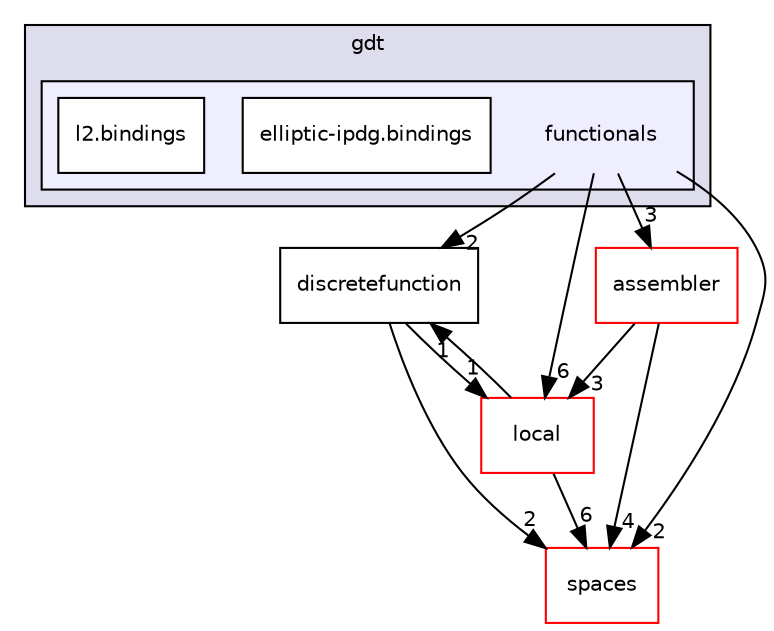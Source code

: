 digraph "functionals" {
  compound=true
  node [ fontsize="10", fontname="Helvetica"];
  edge [ labelfontsize="10", labelfontname="Helvetica"];
  subgraph clusterdir_f1992dd472896fb89117bdc8155a3e1c {
    graph [ bgcolor="#ddddee", pencolor="black", label="gdt" fontname="Helvetica", fontsize="10", URL="dir_f1992dd472896fb89117bdc8155a3e1c.html"]
  subgraph clusterdir_b88ba22195be87413f0714aa36685cef {
    graph [ bgcolor="#eeeeff", pencolor="black", label="" URL="dir_b88ba22195be87413f0714aa36685cef.html"];
    dir_b88ba22195be87413f0714aa36685cef [shape=plaintext label="functionals"];
    dir_bcf1d226401a22e5445730d2fc5b961a [shape=box label="elliptic-ipdg.bindings" color="black" fillcolor="white" style="filled" URL="dir_bcf1d226401a22e5445730d2fc5b961a.html"];
    dir_f745c5f418737ebac97af2a9e20b390f [shape=box label="l2.bindings" color="black" fillcolor="white" style="filled" URL="dir_f745c5f418737ebac97af2a9e20b390f.html"];
  }
  }
  dir_0e08db9718cdc017276840d0b5dc9bb6 [shape=box label="discretefunction" URL="dir_0e08db9718cdc017276840d0b5dc9bb6.html"];
  dir_c10f7938b13dcbddf851adbb235e7250 [shape=box label="spaces" fillcolor="white" style="filled" color="red" URL="dir_c10f7938b13dcbddf851adbb235e7250.html"];
  dir_2b02b4f0649b0905b779ae429fc5ade2 [shape=box label="assembler" fillcolor="white" style="filled" color="red" URL="dir_2b02b4f0649b0905b779ae429fc5ade2.html"];
  dir_7df66b530ab698acb840d3fba4a971eb [shape=box label="local" fillcolor="white" style="filled" color="red" URL="dir_7df66b530ab698acb840d3fba4a971eb.html"];
  dir_0e08db9718cdc017276840d0b5dc9bb6->dir_c10f7938b13dcbddf851adbb235e7250 [headlabel="2", labeldistance=1.5 headhref="dir_000022_000007.html"];
  dir_0e08db9718cdc017276840d0b5dc9bb6->dir_7df66b530ab698acb840d3fba4a971eb [headlabel="1", labeldistance=1.5 headhref="dir_000022_000017.html"];
  dir_b88ba22195be87413f0714aa36685cef->dir_0e08db9718cdc017276840d0b5dc9bb6 [headlabel="2", labeldistance=1.5 headhref="dir_000014_000022.html"];
  dir_b88ba22195be87413f0714aa36685cef->dir_c10f7938b13dcbddf851adbb235e7250 [headlabel="2", labeldistance=1.5 headhref="dir_000014_000007.html"];
  dir_b88ba22195be87413f0714aa36685cef->dir_2b02b4f0649b0905b779ae429fc5ade2 [headlabel="3", labeldistance=1.5 headhref="dir_000014_000012.html"];
  dir_b88ba22195be87413f0714aa36685cef->dir_7df66b530ab698acb840d3fba4a971eb [headlabel="6", labeldistance=1.5 headhref="dir_000014_000017.html"];
  dir_2b02b4f0649b0905b779ae429fc5ade2->dir_c10f7938b13dcbddf851adbb235e7250 [headlabel="4", labeldistance=1.5 headhref="dir_000012_000007.html"];
  dir_2b02b4f0649b0905b779ae429fc5ade2->dir_7df66b530ab698acb840d3fba4a971eb [headlabel="3", labeldistance=1.5 headhref="dir_000012_000017.html"];
  dir_7df66b530ab698acb840d3fba4a971eb->dir_0e08db9718cdc017276840d0b5dc9bb6 [headlabel="1", labeldistance=1.5 headhref="dir_000017_000022.html"];
  dir_7df66b530ab698acb840d3fba4a971eb->dir_c10f7938b13dcbddf851adbb235e7250 [headlabel="6", labeldistance=1.5 headhref="dir_000017_000007.html"];
}
